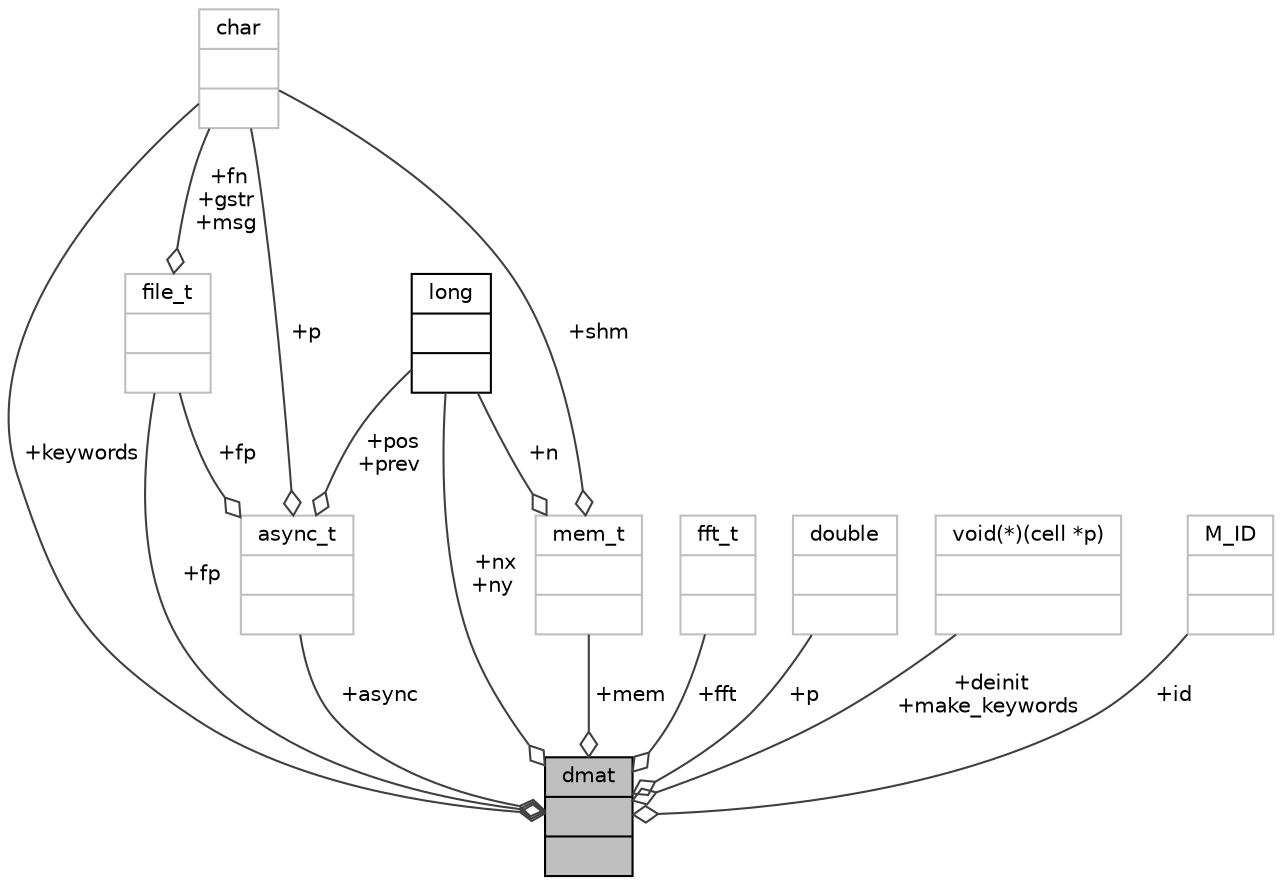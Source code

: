 digraph "dmat"
{
 // INTERACTIVE_SVG=YES
  bgcolor="transparent";
  edge [fontname="Helvetica",fontsize="10",labelfontname="Helvetica",labelfontsize="10"];
  node [fontname="Helvetica",fontsize="10",shape=record];
  Node1 [label="{dmat\n||}",height=0.2,width=0.4,color="black", fillcolor="grey75", style="filled", fontcolor="black"];
  Node2 -> Node1 [color="grey25",fontsize="10",style="solid",label=" +fp" ,arrowhead="odiamond",fontname="Helvetica"];
  Node2 [label="{file_t\n||}",height=0.2,width=0.4,color="grey75"];
  Node3 -> Node2 [color="grey25",fontsize="10",style="solid",label=" +fn\n+gstr\n+msg" ,arrowhead="odiamond",fontname="Helvetica"];
  Node3 [label="{char\n||}",height=0.2,width=0.4,color="grey75"];
  Node6 -> Node1 [color="grey25",fontsize="10",style="solid",label=" +fft" ,arrowhead="odiamond",fontname="Helvetica"];
  Node6 [label="{fft_t\n||}",height=0.2,width=0.4,color="grey75"];
  Node9 -> Node1 [color="grey25",fontsize="10",style="solid",label=" +mem" ,arrowhead="odiamond",fontname="Helvetica"];
  Node9 [label="{mem_t\n||}",height=0.2,width=0.4,color="grey75"];
  Node3 -> Node9 [color="grey25",fontsize="10",style="solid",label=" +shm" ,arrowhead="odiamond",fontname="Helvetica"];
  Node10 -> Node9 [color="grey25",fontsize="10",style="solid",label=" +n" ,arrowhead="odiamond",fontname="Helvetica"];
  Node10 [label="{long\n||}",height=0.2,width=0.4,color="black",URL="$d7/d63/classlong.html"];
  Node11 -> Node1 [color="grey25",fontsize="10",style="solid",label=" +p" ,arrowhead="odiamond",fontname="Helvetica"];
  Node11 [label="{double\n||}",height=0.2,width=0.4,color="grey75"];
  Node12 -> Node1 [color="grey25",fontsize="10",style="solid",label=" +deinit\n+make_keywords" ,arrowhead="odiamond",fontname="Helvetica"];
  Node12 [label="{void(*)(cell *p)\n||}",height=0.2,width=0.4,color="grey75"];
  Node3 -> Node1 [color="grey25",fontsize="10",style="solid",label=" +keywords" ,arrowhead="odiamond",fontname="Helvetica"];
  Node13 -> Node1 [color="grey25",fontsize="10",style="solid",label=" +async" ,arrowhead="odiamond",fontname="Helvetica"];
  Node13 [label="{async_t\n||}",height=0.2,width=0.4,color="grey75"];
  Node2 -> Node13 [color="grey25",fontsize="10",style="solid",label=" +fp" ,arrowhead="odiamond",fontname="Helvetica"];
  Node3 -> Node13 [color="grey25",fontsize="10",style="solid",label=" +p" ,arrowhead="odiamond",fontname="Helvetica"];
  Node10 -> Node13 [color="grey25",fontsize="10",style="solid",label=" +pos\n+prev" ,arrowhead="odiamond",fontname="Helvetica"];
  Node10 -> Node1 [color="grey25",fontsize="10",style="solid",label=" +nx\n+ny" ,arrowhead="odiamond",fontname="Helvetica"];
  Node14 -> Node1 [color="grey25",fontsize="10",style="solid",label=" +id" ,arrowhead="odiamond",fontname="Helvetica"];
  Node14 [label="{M_ID\n||}",height=0.2,width=0.4,color="grey75"];
}
